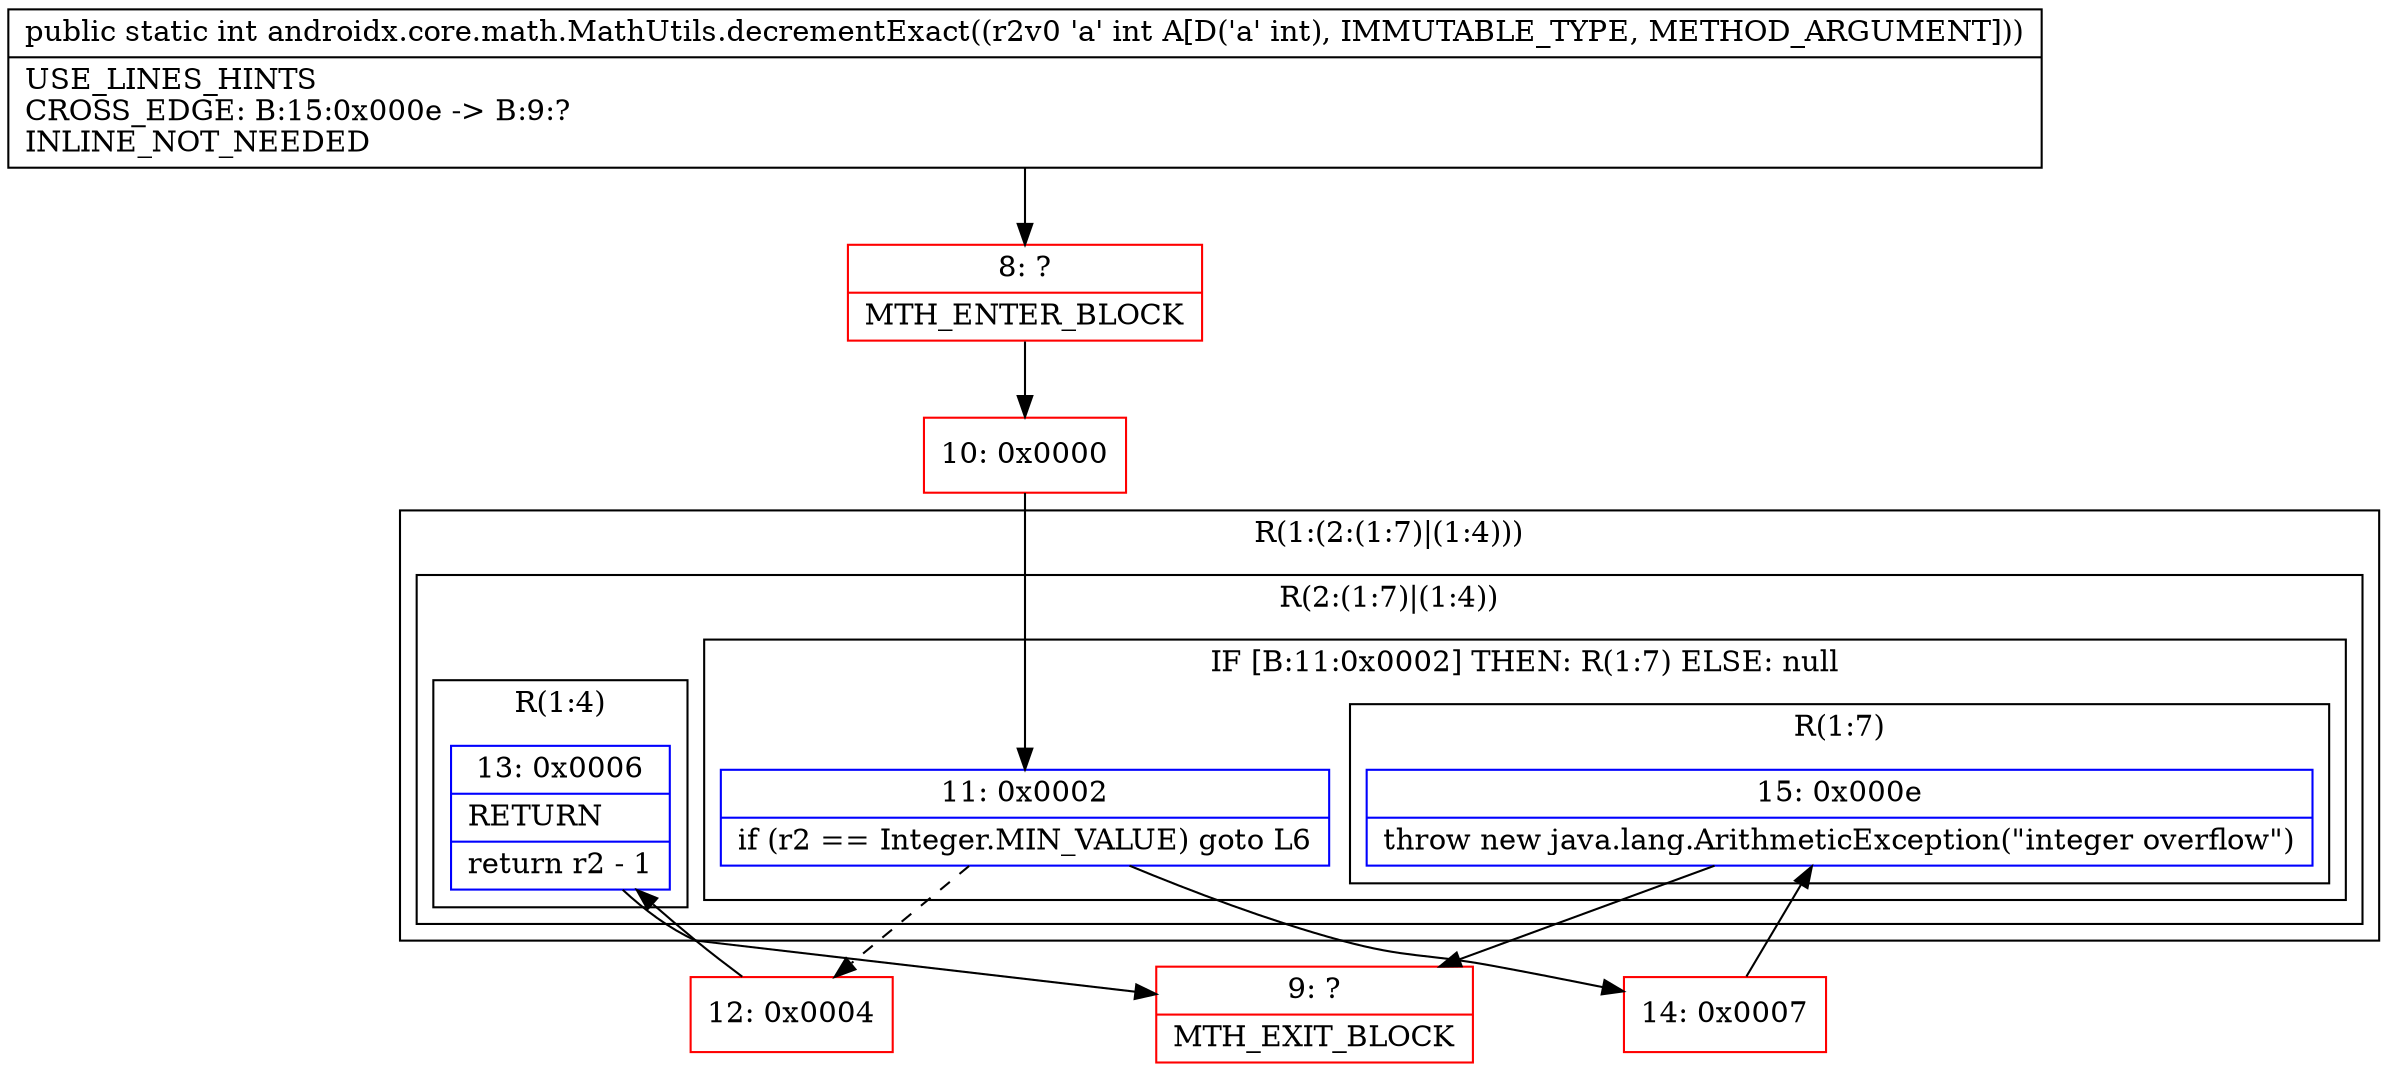 digraph "CFG forandroidx.core.math.MathUtils.decrementExact(I)I" {
subgraph cluster_Region_594552806 {
label = "R(1:(2:(1:7)|(1:4)))";
node [shape=record,color=blue];
subgraph cluster_Region_280253215 {
label = "R(2:(1:7)|(1:4))";
node [shape=record,color=blue];
subgraph cluster_IfRegion_1901738482 {
label = "IF [B:11:0x0002] THEN: R(1:7) ELSE: null";
node [shape=record,color=blue];
Node_11 [shape=record,label="{11\:\ 0x0002|if (r2 == Integer.MIN_VALUE) goto L6\l}"];
subgraph cluster_Region_233306586 {
label = "R(1:7)";
node [shape=record,color=blue];
Node_15 [shape=record,label="{15\:\ 0x000e|throw new java.lang.ArithmeticException(\"integer overflow\")\l}"];
}
}
subgraph cluster_Region_789225623 {
label = "R(1:4)";
node [shape=record,color=blue];
Node_13 [shape=record,label="{13\:\ 0x0006|RETURN\l|return r2 \- 1\l}"];
}
}
}
Node_8 [shape=record,color=red,label="{8\:\ ?|MTH_ENTER_BLOCK\l}"];
Node_10 [shape=record,color=red,label="{10\:\ 0x0000}"];
Node_12 [shape=record,color=red,label="{12\:\ 0x0004}"];
Node_9 [shape=record,color=red,label="{9\:\ ?|MTH_EXIT_BLOCK\l}"];
Node_14 [shape=record,color=red,label="{14\:\ 0x0007}"];
MethodNode[shape=record,label="{public static int androidx.core.math.MathUtils.decrementExact((r2v0 'a' int A[D('a' int), IMMUTABLE_TYPE, METHOD_ARGUMENT]))  | USE_LINES_HINTS\lCROSS_EDGE: B:15:0x000e \-\> B:9:?\lINLINE_NOT_NEEDED\l}"];
MethodNode -> Node_8;Node_11 -> Node_12[style=dashed];
Node_11 -> Node_14;
Node_15 -> Node_9;
Node_13 -> Node_9;
Node_8 -> Node_10;
Node_10 -> Node_11;
Node_12 -> Node_13;
Node_14 -> Node_15;
}

